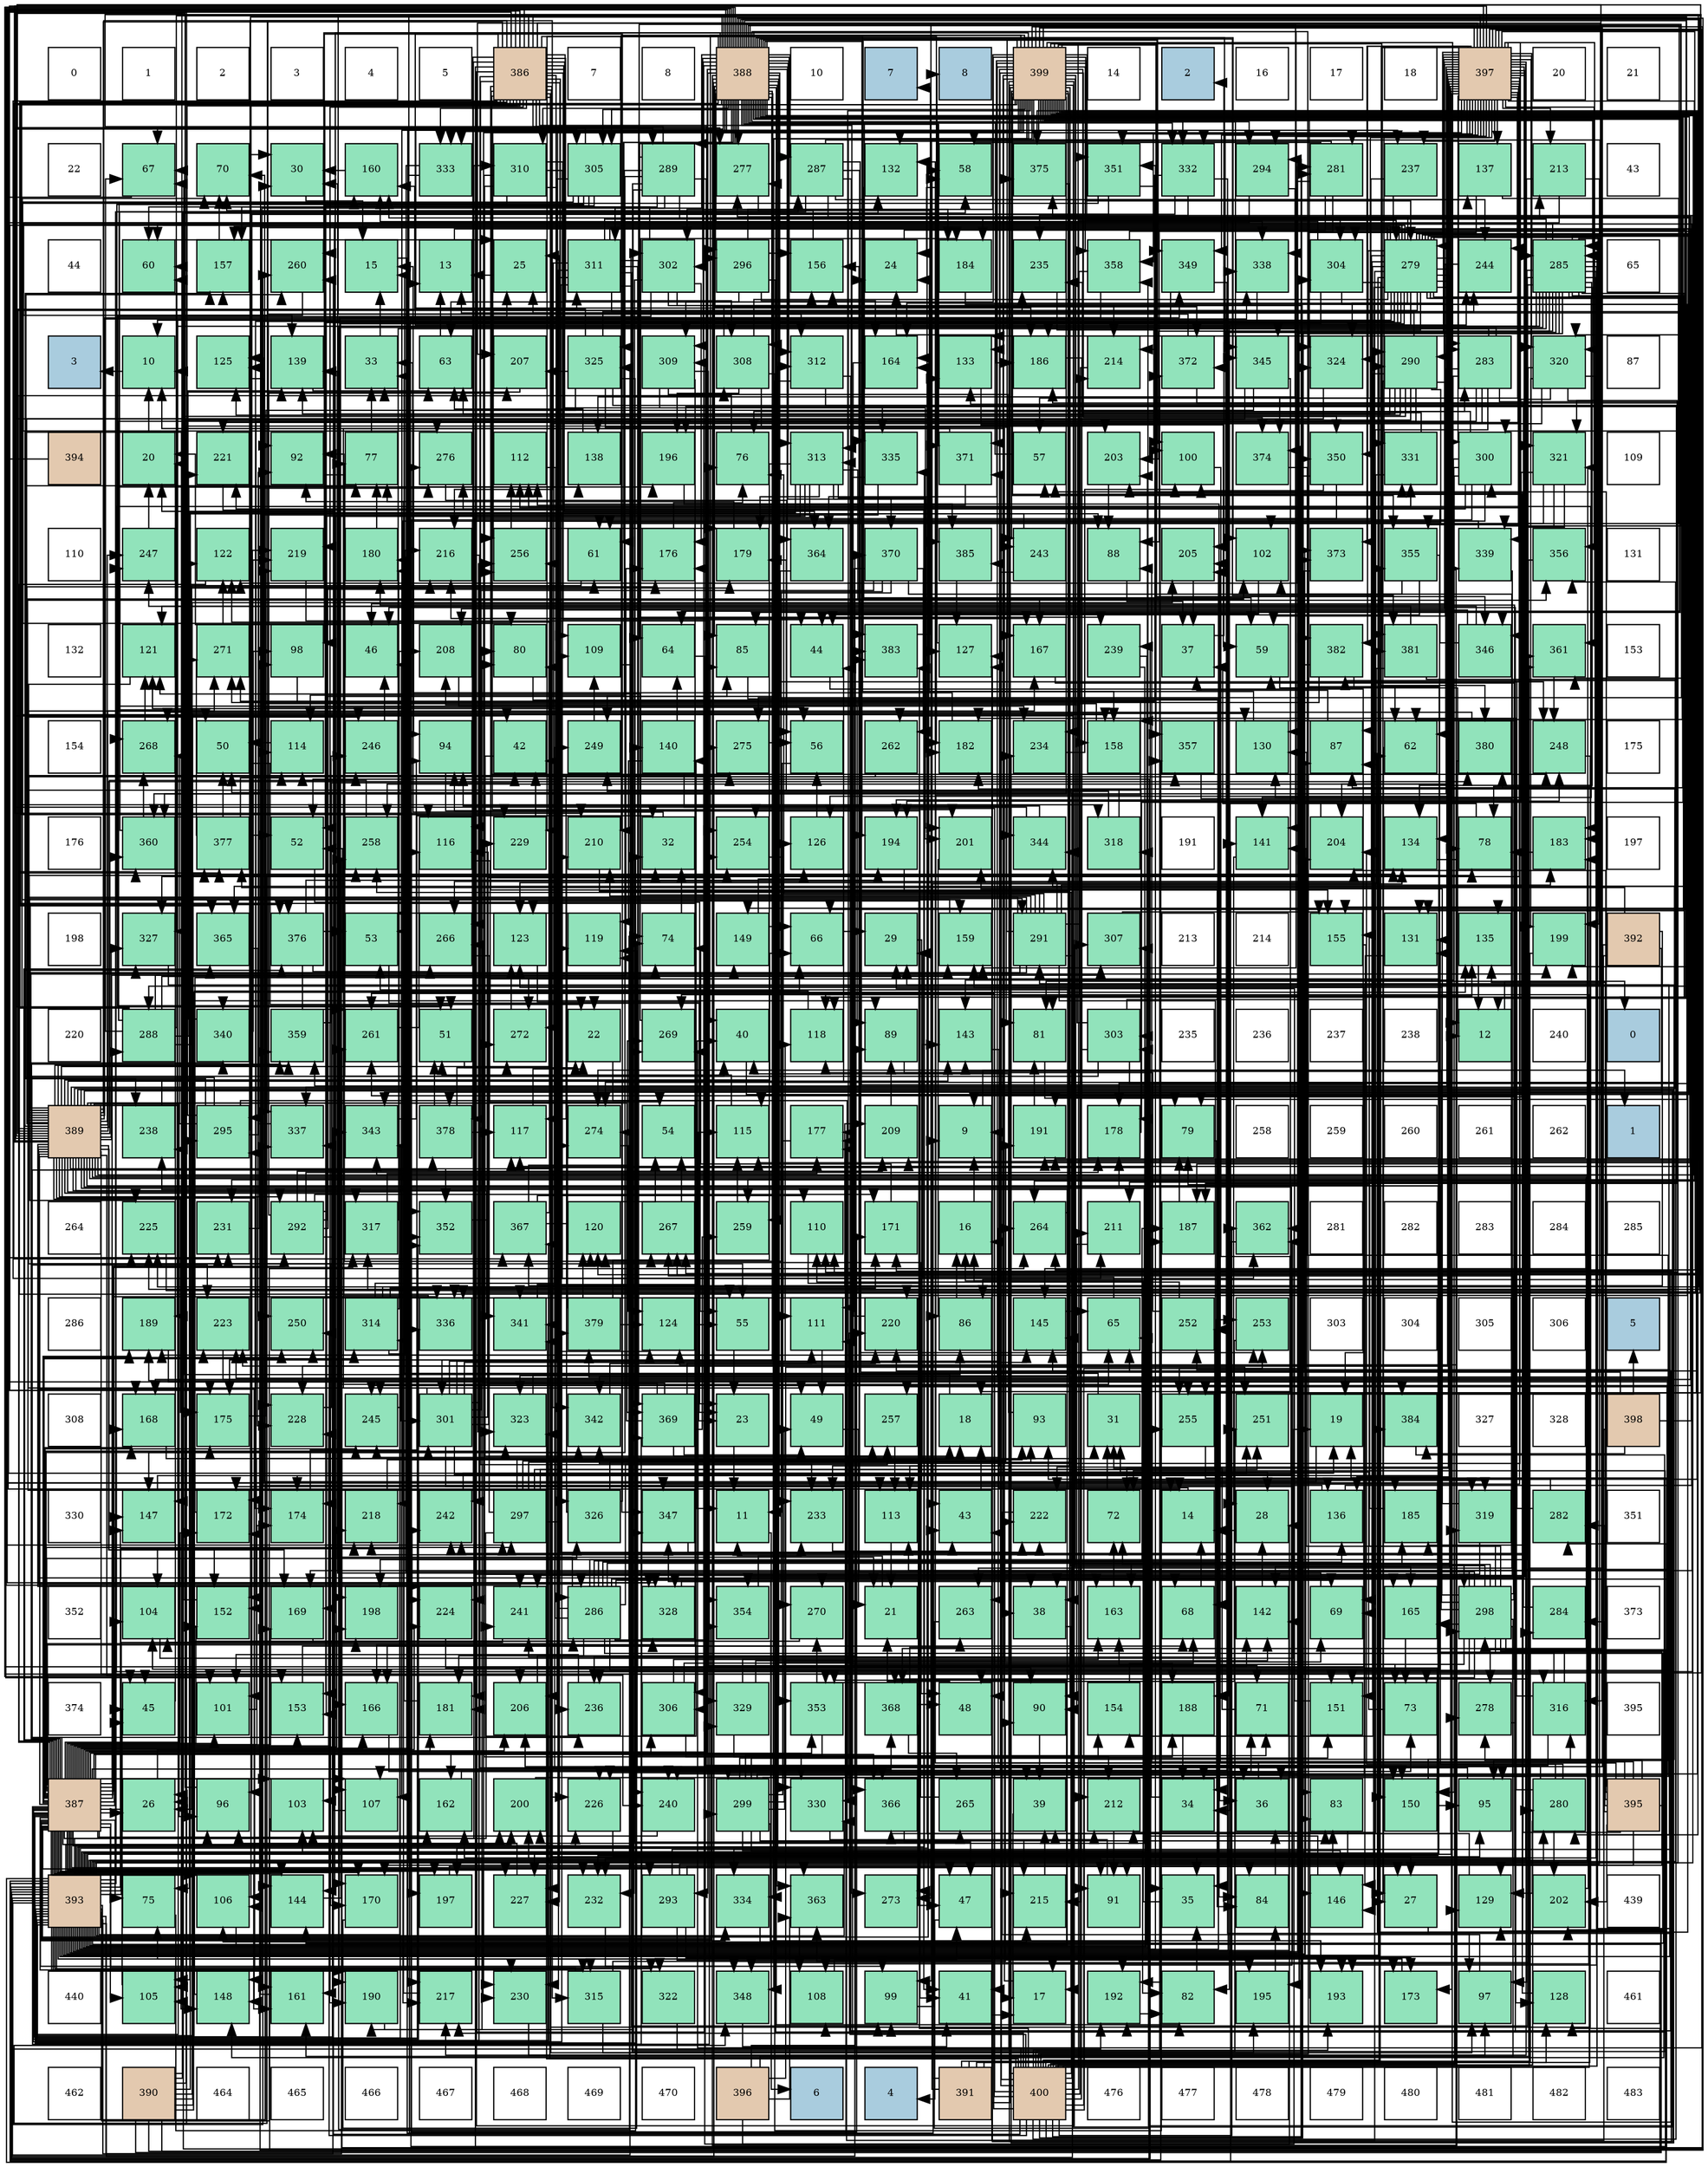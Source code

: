 digraph layout{
 rankdir=TB;
 splines=ortho;
 node [style=filled shape=square fixedsize=true width=0.6];
0[label="0", fontsize=8, fillcolor="#ffffff"];
1[label="1", fontsize=8, fillcolor="#ffffff"];
2[label="2", fontsize=8, fillcolor="#ffffff"];
3[label="3", fontsize=8, fillcolor="#ffffff"];
4[label="4", fontsize=8, fillcolor="#ffffff"];
5[label="5", fontsize=8, fillcolor="#ffffff"];
6[label="386", fontsize=8, fillcolor="#e3c9af"];
7[label="7", fontsize=8, fillcolor="#ffffff"];
8[label="8", fontsize=8, fillcolor="#ffffff"];
9[label="388", fontsize=8, fillcolor="#e3c9af"];
10[label="10", fontsize=8, fillcolor="#ffffff"];
11[label="7", fontsize=8, fillcolor="#a9ccde"];
12[label="8", fontsize=8, fillcolor="#a9ccde"];
13[label="399", fontsize=8, fillcolor="#e3c9af"];
14[label="14", fontsize=8, fillcolor="#ffffff"];
15[label="2", fontsize=8, fillcolor="#a9ccde"];
16[label="16", fontsize=8, fillcolor="#ffffff"];
17[label="17", fontsize=8, fillcolor="#ffffff"];
18[label="18", fontsize=8, fillcolor="#ffffff"];
19[label="397", fontsize=8, fillcolor="#e3c9af"];
20[label="20", fontsize=8, fillcolor="#ffffff"];
21[label="21", fontsize=8, fillcolor="#ffffff"];
22[label="22", fontsize=8, fillcolor="#ffffff"];
23[label="67", fontsize=8, fillcolor="#91e3bb"];
24[label="70", fontsize=8, fillcolor="#91e3bb"];
25[label="30", fontsize=8, fillcolor="#91e3bb"];
26[label="160", fontsize=8, fillcolor="#91e3bb"];
27[label="333", fontsize=8, fillcolor="#91e3bb"];
28[label="310", fontsize=8, fillcolor="#91e3bb"];
29[label="305", fontsize=8, fillcolor="#91e3bb"];
30[label="289", fontsize=8, fillcolor="#91e3bb"];
31[label="277", fontsize=8, fillcolor="#91e3bb"];
32[label="287", fontsize=8, fillcolor="#91e3bb"];
33[label="132", fontsize=8, fillcolor="#91e3bb"];
34[label="58", fontsize=8, fillcolor="#91e3bb"];
35[label="375", fontsize=8, fillcolor="#91e3bb"];
36[label="351", fontsize=8, fillcolor="#91e3bb"];
37[label="332", fontsize=8, fillcolor="#91e3bb"];
38[label="294", fontsize=8, fillcolor="#91e3bb"];
39[label="281", fontsize=8, fillcolor="#91e3bb"];
40[label="237", fontsize=8, fillcolor="#91e3bb"];
41[label="137", fontsize=8, fillcolor="#91e3bb"];
42[label="213", fontsize=8, fillcolor="#91e3bb"];
43[label="43", fontsize=8, fillcolor="#ffffff"];
44[label="44", fontsize=8, fillcolor="#ffffff"];
45[label="60", fontsize=8, fillcolor="#91e3bb"];
46[label="157", fontsize=8, fillcolor="#91e3bb"];
47[label="260", fontsize=8, fillcolor="#91e3bb"];
48[label="15", fontsize=8, fillcolor="#91e3bb"];
49[label="13", fontsize=8, fillcolor="#91e3bb"];
50[label="25", fontsize=8, fillcolor="#91e3bb"];
51[label="311", fontsize=8, fillcolor="#91e3bb"];
52[label="302", fontsize=8, fillcolor="#91e3bb"];
53[label="296", fontsize=8, fillcolor="#91e3bb"];
54[label="156", fontsize=8, fillcolor="#91e3bb"];
55[label="24", fontsize=8, fillcolor="#91e3bb"];
56[label="184", fontsize=8, fillcolor="#91e3bb"];
57[label="235", fontsize=8, fillcolor="#91e3bb"];
58[label="358", fontsize=8, fillcolor="#91e3bb"];
59[label="349", fontsize=8, fillcolor="#91e3bb"];
60[label="338", fontsize=8, fillcolor="#91e3bb"];
61[label="304", fontsize=8, fillcolor="#91e3bb"];
62[label="279", fontsize=8, fillcolor="#91e3bb"];
63[label="244", fontsize=8, fillcolor="#91e3bb"];
64[label="285", fontsize=8, fillcolor="#91e3bb"];
65[label="65", fontsize=8, fillcolor="#ffffff"];
66[label="3", fontsize=8, fillcolor="#a9ccde"];
67[label="10", fontsize=8, fillcolor="#91e3bb"];
68[label="125", fontsize=8, fillcolor="#91e3bb"];
69[label="139", fontsize=8, fillcolor="#91e3bb"];
70[label="33", fontsize=8, fillcolor="#91e3bb"];
71[label="63", fontsize=8, fillcolor="#91e3bb"];
72[label="207", fontsize=8, fillcolor="#91e3bb"];
73[label="325", fontsize=8, fillcolor="#91e3bb"];
74[label="309", fontsize=8, fillcolor="#91e3bb"];
75[label="308", fontsize=8, fillcolor="#91e3bb"];
76[label="312", fontsize=8, fillcolor="#91e3bb"];
77[label="164", fontsize=8, fillcolor="#91e3bb"];
78[label="133", fontsize=8, fillcolor="#91e3bb"];
79[label="186", fontsize=8, fillcolor="#91e3bb"];
80[label="214", fontsize=8, fillcolor="#91e3bb"];
81[label="372", fontsize=8, fillcolor="#91e3bb"];
82[label="345", fontsize=8, fillcolor="#91e3bb"];
83[label="324", fontsize=8, fillcolor="#91e3bb"];
84[label="290", fontsize=8, fillcolor="#91e3bb"];
85[label="283", fontsize=8, fillcolor="#91e3bb"];
86[label="320", fontsize=8, fillcolor="#91e3bb"];
87[label="87", fontsize=8, fillcolor="#ffffff"];
88[label="394", fontsize=8, fillcolor="#e3c9af"];
89[label="20", fontsize=8, fillcolor="#91e3bb"];
90[label="221", fontsize=8, fillcolor="#91e3bb"];
91[label="92", fontsize=8, fillcolor="#91e3bb"];
92[label="77", fontsize=8, fillcolor="#91e3bb"];
93[label="276", fontsize=8, fillcolor="#91e3bb"];
94[label="112", fontsize=8, fillcolor="#91e3bb"];
95[label="138", fontsize=8, fillcolor="#91e3bb"];
96[label="196", fontsize=8, fillcolor="#91e3bb"];
97[label="76", fontsize=8, fillcolor="#91e3bb"];
98[label="313", fontsize=8, fillcolor="#91e3bb"];
99[label="335", fontsize=8, fillcolor="#91e3bb"];
100[label="371", fontsize=8, fillcolor="#91e3bb"];
101[label="57", fontsize=8, fillcolor="#91e3bb"];
102[label="203", fontsize=8, fillcolor="#91e3bb"];
103[label="100", fontsize=8, fillcolor="#91e3bb"];
104[label="374", fontsize=8, fillcolor="#91e3bb"];
105[label="350", fontsize=8, fillcolor="#91e3bb"];
106[label="331", fontsize=8, fillcolor="#91e3bb"];
107[label="300", fontsize=8, fillcolor="#91e3bb"];
108[label="321", fontsize=8, fillcolor="#91e3bb"];
109[label="109", fontsize=8, fillcolor="#ffffff"];
110[label="110", fontsize=8, fillcolor="#ffffff"];
111[label="247", fontsize=8, fillcolor="#91e3bb"];
112[label="122", fontsize=8, fillcolor="#91e3bb"];
113[label="219", fontsize=8, fillcolor="#91e3bb"];
114[label="180", fontsize=8, fillcolor="#91e3bb"];
115[label="216", fontsize=8, fillcolor="#91e3bb"];
116[label="256", fontsize=8, fillcolor="#91e3bb"];
117[label="61", fontsize=8, fillcolor="#91e3bb"];
118[label="176", fontsize=8, fillcolor="#91e3bb"];
119[label="179", fontsize=8, fillcolor="#91e3bb"];
120[label="364", fontsize=8, fillcolor="#91e3bb"];
121[label="370", fontsize=8, fillcolor="#91e3bb"];
122[label="385", fontsize=8, fillcolor="#91e3bb"];
123[label="243", fontsize=8, fillcolor="#91e3bb"];
124[label="88", fontsize=8, fillcolor="#91e3bb"];
125[label="205", fontsize=8, fillcolor="#91e3bb"];
126[label="102", fontsize=8, fillcolor="#91e3bb"];
127[label="373", fontsize=8, fillcolor="#91e3bb"];
128[label="355", fontsize=8, fillcolor="#91e3bb"];
129[label="339", fontsize=8, fillcolor="#91e3bb"];
130[label="356", fontsize=8, fillcolor="#91e3bb"];
131[label="131", fontsize=8, fillcolor="#ffffff"];
132[label="132", fontsize=8, fillcolor="#ffffff"];
133[label="121", fontsize=8, fillcolor="#91e3bb"];
134[label="271", fontsize=8, fillcolor="#91e3bb"];
135[label="98", fontsize=8, fillcolor="#91e3bb"];
136[label="46", fontsize=8, fillcolor="#91e3bb"];
137[label="208", fontsize=8, fillcolor="#91e3bb"];
138[label="80", fontsize=8, fillcolor="#91e3bb"];
139[label="109", fontsize=8, fillcolor="#91e3bb"];
140[label="64", fontsize=8, fillcolor="#91e3bb"];
141[label="85", fontsize=8, fillcolor="#91e3bb"];
142[label="44", fontsize=8, fillcolor="#91e3bb"];
143[label="383", fontsize=8, fillcolor="#91e3bb"];
144[label="127", fontsize=8, fillcolor="#91e3bb"];
145[label="167", fontsize=8, fillcolor="#91e3bb"];
146[label="239", fontsize=8, fillcolor="#91e3bb"];
147[label="37", fontsize=8, fillcolor="#91e3bb"];
148[label="59", fontsize=8, fillcolor="#91e3bb"];
149[label="382", fontsize=8, fillcolor="#91e3bb"];
150[label="381", fontsize=8, fillcolor="#91e3bb"];
151[label="346", fontsize=8, fillcolor="#91e3bb"];
152[label="361", fontsize=8, fillcolor="#91e3bb"];
153[label="153", fontsize=8, fillcolor="#ffffff"];
154[label="154", fontsize=8, fillcolor="#ffffff"];
155[label="268", fontsize=8, fillcolor="#91e3bb"];
156[label="50", fontsize=8, fillcolor="#91e3bb"];
157[label="114", fontsize=8, fillcolor="#91e3bb"];
158[label="246", fontsize=8, fillcolor="#91e3bb"];
159[label="94", fontsize=8, fillcolor="#91e3bb"];
160[label="42", fontsize=8, fillcolor="#91e3bb"];
161[label="249", fontsize=8, fillcolor="#91e3bb"];
162[label="140", fontsize=8, fillcolor="#91e3bb"];
163[label="275", fontsize=8, fillcolor="#91e3bb"];
164[label="56", fontsize=8, fillcolor="#91e3bb"];
165[label="262", fontsize=8, fillcolor="#91e3bb"];
166[label="182", fontsize=8, fillcolor="#91e3bb"];
167[label="234", fontsize=8, fillcolor="#91e3bb"];
168[label="158", fontsize=8, fillcolor="#91e3bb"];
169[label="357", fontsize=8, fillcolor="#91e3bb"];
170[label="130", fontsize=8, fillcolor="#91e3bb"];
171[label="87", fontsize=8, fillcolor="#91e3bb"];
172[label="62", fontsize=8, fillcolor="#91e3bb"];
173[label="380", fontsize=8, fillcolor="#91e3bb"];
174[label="248", fontsize=8, fillcolor="#91e3bb"];
175[label="175", fontsize=8, fillcolor="#ffffff"];
176[label="176", fontsize=8, fillcolor="#ffffff"];
177[label="360", fontsize=8, fillcolor="#91e3bb"];
178[label="377", fontsize=8, fillcolor="#91e3bb"];
179[label="52", fontsize=8, fillcolor="#91e3bb"];
180[label="258", fontsize=8, fillcolor="#91e3bb"];
181[label="116", fontsize=8, fillcolor="#91e3bb"];
182[label="229", fontsize=8, fillcolor="#91e3bb"];
183[label="210", fontsize=8, fillcolor="#91e3bb"];
184[label="32", fontsize=8, fillcolor="#91e3bb"];
185[label="254", fontsize=8, fillcolor="#91e3bb"];
186[label="126", fontsize=8, fillcolor="#91e3bb"];
187[label="194", fontsize=8, fillcolor="#91e3bb"];
188[label="201", fontsize=8, fillcolor="#91e3bb"];
189[label="344", fontsize=8, fillcolor="#91e3bb"];
190[label="318", fontsize=8, fillcolor="#91e3bb"];
191[label="191", fontsize=8, fillcolor="#ffffff"];
192[label="141", fontsize=8, fillcolor="#91e3bb"];
193[label="204", fontsize=8, fillcolor="#91e3bb"];
194[label="134", fontsize=8, fillcolor="#91e3bb"];
195[label="78", fontsize=8, fillcolor="#91e3bb"];
196[label="183", fontsize=8, fillcolor="#91e3bb"];
197[label="197", fontsize=8, fillcolor="#ffffff"];
198[label="198", fontsize=8, fillcolor="#ffffff"];
199[label="327", fontsize=8, fillcolor="#91e3bb"];
200[label="365", fontsize=8, fillcolor="#91e3bb"];
201[label="376", fontsize=8, fillcolor="#91e3bb"];
202[label="53", fontsize=8, fillcolor="#91e3bb"];
203[label="266", fontsize=8, fillcolor="#91e3bb"];
204[label="123", fontsize=8, fillcolor="#91e3bb"];
205[label="119", fontsize=8, fillcolor="#91e3bb"];
206[label="74", fontsize=8, fillcolor="#91e3bb"];
207[label="149", fontsize=8, fillcolor="#91e3bb"];
208[label="66", fontsize=8, fillcolor="#91e3bb"];
209[label="29", fontsize=8, fillcolor="#91e3bb"];
210[label="159", fontsize=8, fillcolor="#91e3bb"];
211[label="291", fontsize=8, fillcolor="#91e3bb"];
212[label="307", fontsize=8, fillcolor="#91e3bb"];
213[label="213", fontsize=8, fillcolor="#ffffff"];
214[label="214", fontsize=8, fillcolor="#ffffff"];
215[label="155", fontsize=8, fillcolor="#91e3bb"];
216[label="131", fontsize=8, fillcolor="#91e3bb"];
217[label="135", fontsize=8, fillcolor="#91e3bb"];
218[label="199", fontsize=8, fillcolor="#91e3bb"];
219[label="392", fontsize=8, fillcolor="#e3c9af"];
220[label="220", fontsize=8, fillcolor="#ffffff"];
221[label="288", fontsize=8, fillcolor="#91e3bb"];
222[label="340", fontsize=8, fillcolor="#91e3bb"];
223[label="359", fontsize=8, fillcolor="#91e3bb"];
224[label="261", fontsize=8, fillcolor="#91e3bb"];
225[label="51", fontsize=8, fillcolor="#91e3bb"];
226[label="272", fontsize=8, fillcolor="#91e3bb"];
227[label="22", fontsize=8, fillcolor="#91e3bb"];
228[label="269", fontsize=8, fillcolor="#91e3bb"];
229[label="40", fontsize=8, fillcolor="#91e3bb"];
230[label="118", fontsize=8, fillcolor="#91e3bb"];
231[label="89", fontsize=8, fillcolor="#91e3bb"];
232[label="143", fontsize=8, fillcolor="#91e3bb"];
233[label="81", fontsize=8, fillcolor="#91e3bb"];
234[label="303", fontsize=8, fillcolor="#91e3bb"];
235[label="235", fontsize=8, fillcolor="#ffffff"];
236[label="236", fontsize=8, fillcolor="#ffffff"];
237[label="237", fontsize=8, fillcolor="#ffffff"];
238[label="238", fontsize=8, fillcolor="#ffffff"];
239[label="12", fontsize=8, fillcolor="#91e3bb"];
240[label="240", fontsize=8, fillcolor="#ffffff"];
241[label="0", fontsize=8, fillcolor="#a9ccde"];
242[label="389", fontsize=8, fillcolor="#e3c9af"];
243[label="238", fontsize=8, fillcolor="#91e3bb"];
244[label="295", fontsize=8, fillcolor="#91e3bb"];
245[label="337", fontsize=8, fillcolor="#91e3bb"];
246[label="343", fontsize=8, fillcolor="#91e3bb"];
247[label="378", fontsize=8, fillcolor="#91e3bb"];
248[label="117", fontsize=8, fillcolor="#91e3bb"];
249[label="274", fontsize=8, fillcolor="#91e3bb"];
250[label="54", fontsize=8, fillcolor="#91e3bb"];
251[label="115", fontsize=8, fillcolor="#91e3bb"];
252[label="177", fontsize=8, fillcolor="#91e3bb"];
253[label="209", fontsize=8, fillcolor="#91e3bb"];
254[label="9", fontsize=8, fillcolor="#91e3bb"];
255[label="191", fontsize=8, fillcolor="#91e3bb"];
256[label="178", fontsize=8, fillcolor="#91e3bb"];
257[label="79", fontsize=8, fillcolor="#91e3bb"];
258[label="258", fontsize=8, fillcolor="#ffffff"];
259[label="259", fontsize=8, fillcolor="#ffffff"];
260[label="260", fontsize=8, fillcolor="#ffffff"];
261[label="261", fontsize=8, fillcolor="#ffffff"];
262[label="262", fontsize=8, fillcolor="#ffffff"];
263[label="1", fontsize=8, fillcolor="#a9ccde"];
264[label="264", fontsize=8, fillcolor="#ffffff"];
265[label="225", fontsize=8, fillcolor="#91e3bb"];
266[label="231", fontsize=8, fillcolor="#91e3bb"];
267[label="292", fontsize=8, fillcolor="#91e3bb"];
268[label="317", fontsize=8, fillcolor="#91e3bb"];
269[label="352", fontsize=8, fillcolor="#91e3bb"];
270[label="367", fontsize=8, fillcolor="#91e3bb"];
271[label="120", fontsize=8, fillcolor="#91e3bb"];
272[label="267", fontsize=8, fillcolor="#91e3bb"];
273[label="259", fontsize=8, fillcolor="#91e3bb"];
274[label="110", fontsize=8, fillcolor="#91e3bb"];
275[label="171", fontsize=8, fillcolor="#91e3bb"];
276[label="16", fontsize=8, fillcolor="#91e3bb"];
277[label="264", fontsize=8, fillcolor="#91e3bb"];
278[label="211", fontsize=8, fillcolor="#91e3bb"];
279[label="187", fontsize=8, fillcolor="#91e3bb"];
280[label="362", fontsize=8, fillcolor="#91e3bb"];
281[label="281", fontsize=8, fillcolor="#ffffff"];
282[label="282", fontsize=8, fillcolor="#ffffff"];
283[label="283", fontsize=8, fillcolor="#ffffff"];
284[label="284", fontsize=8, fillcolor="#ffffff"];
285[label="285", fontsize=8, fillcolor="#ffffff"];
286[label="286", fontsize=8, fillcolor="#ffffff"];
287[label="189", fontsize=8, fillcolor="#91e3bb"];
288[label="223", fontsize=8, fillcolor="#91e3bb"];
289[label="250", fontsize=8, fillcolor="#91e3bb"];
290[label="314", fontsize=8, fillcolor="#91e3bb"];
291[label="336", fontsize=8, fillcolor="#91e3bb"];
292[label="341", fontsize=8, fillcolor="#91e3bb"];
293[label="379", fontsize=8, fillcolor="#91e3bb"];
294[label="124", fontsize=8, fillcolor="#91e3bb"];
295[label="55", fontsize=8, fillcolor="#91e3bb"];
296[label="111", fontsize=8, fillcolor="#91e3bb"];
297[label="220", fontsize=8, fillcolor="#91e3bb"];
298[label="86", fontsize=8, fillcolor="#91e3bb"];
299[label="145", fontsize=8, fillcolor="#91e3bb"];
300[label="65", fontsize=8, fillcolor="#91e3bb"];
301[label="252", fontsize=8, fillcolor="#91e3bb"];
302[label="253", fontsize=8, fillcolor="#91e3bb"];
303[label="303", fontsize=8, fillcolor="#ffffff"];
304[label="304", fontsize=8, fillcolor="#ffffff"];
305[label="305", fontsize=8, fillcolor="#ffffff"];
306[label="306", fontsize=8, fillcolor="#ffffff"];
307[label="5", fontsize=8, fillcolor="#a9ccde"];
308[label="308", fontsize=8, fillcolor="#ffffff"];
309[label="168", fontsize=8, fillcolor="#91e3bb"];
310[label="175", fontsize=8, fillcolor="#91e3bb"];
311[label="228", fontsize=8, fillcolor="#91e3bb"];
312[label="245", fontsize=8, fillcolor="#91e3bb"];
313[label="301", fontsize=8, fillcolor="#91e3bb"];
314[label="323", fontsize=8, fillcolor="#91e3bb"];
315[label="342", fontsize=8, fillcolor="#91e3bb"];
316[label="369", fontsize=8, fillcolor="#91e3bb"];
317[label="23", fontsize=8, fillcolor="#91e3bb"];
318[label="49", fontsize=8, fillcolor="#91e3bb"];
319[label="257", fontsize=8, fillcolor="#91e3bb"];
320[label="18", fontsize=8, fillcolor="#91e3bb"];
321[label="93", fontsize=8, fillcolor="#91e3bb"];
322[label="31", fontsize=8, fillcolor="#91e3bb"];
323[label="255", fontsize=8, fillcolor="#91e3bb"];
324[label="251", fontsize=8, fillcolor="#91e3bb"];
325[label="19", fontsize=8, fillcolor="#91e3bb"];
326[label="384", fontsize=8, fillcolor="#91e3bb"];
327[label="327", fontsize=8, fillcolor="#ffffff"];
328[label="328", fontsize=8, fillcolor="#ffffff"];
329[label="398", fontsize=8, fillcolor="#e3c9af"];
330[label="330", fontsize=8, fillcolor="#ffffff"];
331[label="147", fontsize=8, fillcolor="#91e3bb"];
332[label="172", fontsize=8, fillcolor="#91e3bb"];
333[label="174", fontsize=8, fillcolor="#91e3bb"];
334[label="218", fontsize=8, fillcolor="#91e3bb"];
335[label="242", fontsize=8, fillcolor="#91e3bb"];
336[label="297", fontsize=8, fillcolor="#91e3bb"];
337[label="326", fontsize=8, fillcolor="#91e3bb"];
338[label="347", fontsize=8, fillcolor="#91e3bb"];
339[label="11", fontsize=8, fillcolor="#91e3bb"];
340[label="233", fontsize=8, fillcolor="#91e3bb"];
341[label="113", fontsize=8, fillcolor="#91e3bb"];
342[label="43", fontsize=8, fillcolor="#91e3bb"];
343[label="222", fontsize=8, fillcolor="#91e3bb"];
344[label="72", fontsize=8, fillcolor="#91e3bb"];
345[label="14", fontsize=8, fillcolor="#91e3bb"];
346[label="28", fontsize=8, fillcolor="#91e3bb"];
347[label="136", fontsize=8, fillcolor="#91e3bb"];
348[label="185", fontsize=8, fillcolor="#91e3bb"];
349[label="319", fontsize=8, fillcolor="#91e3bb"];
350[label="282", fontsize=8, fillcolor="#91e3bb"];
351[label="351", fontsize=8, fillcolor="#ffffff"];
352[label="352", fontsize=8, fillcolor="#ffffff"];
353[label="104", fontsize=8, fillcolor="#91e3bb"];
354[label="152", fontsize=8, fillcolor="#91e3bb"];
355[label="169", fontsize=8, fillcolor="#91e3bb"];
356[label="198", fontsize=8, fillcolor="#91e3bb"];
357[label="224", fontsize=8, fillcolor="#91e3bb"];
358[label="241", fontsize=8, fillcolor="#91e3bb"];
359[label="286", fontsize=8, fillcolor="#91e3bb"];
360[label="328", fontsize=8, fillcolor="#91e3bb"];
361[label="354", fontsize=8, fillcolor="#91e3bb"];
362[label="270", fontsize=8, fillcolor="#91e3bb"];
363[label="21", fontsize=8, fillcolor="#91e3bb"];
364[label="263", fontsize=8, fillcolor="#91e3bb"];
365[label="38", fontsize=8, fillcolor="#91e3bb"];
366[label="163", fontsize=8, fillcolor="#91e3bb"];
367[label="68", fontsize=8, fillcolor="#91e3bb"];
368[label="142", fontsize=8, fillcolor="#91e3bb"];
369[label="69", fontsize=8, fillcolor="#91e3bb"];
370[label="165", fontsize=8, fillcolor="#91e3bb"];
371[label="298", fontsize=8, fillcolor="#91e3bb"];
372[label="284", fontsize=8, fillcolor="#91e3bb"];
373[label="373", fontsize=8, fillcolor="#ffffff"];
374[label="374", fontsize=8, fillcolor="#ffffff"];
375[label="45", fontsize=8, fillcolor="#91e3bb"];
376[label="101", fontsize=8, fillcolor="#91e3bb"];
377[label="153", fontsize=8, fillcolor="#91e3bb"];
378[label="166", fontsize=8, fillcolor="#91e3bb"];
379[label="181", fontsize=8, fillcolor="#91e3bb"];
380[label="206", fontsize=8, fillcolor="#91e3bb"];
381[label="236", fontsize=8, fillcolor="#91e3bb"];
382[label="306", fontsize=8, fillcolor="#91e3bb"];
383[label="329", fontsize=8, fillcolor="#91e3bb"];
384[label="353", fontsize=8, fillcolor="#91e3bb"];
385[label="368", fontsize=8, fillcolor="#91e3bb"];
386[label="48", fontsize=8, fillcolor="#91e3bb"];
387[label="90", fontsize=8, fillcolor="#91e3bb"];
388[label="154", fontsize=8, fillcolor="#91e3bb"];
389[label="188", fontsize=8, fillcolor="#91e3bb"];
390[label="71", fontsize=8, fillcolor="#91e3bb"];
391[label="151", fontsize=8, fillcolor="#91e3bb"];
392[label="73", fontsize=8, fillcolor="#91e3bb"];
393[label="278", fontsize=8, fillcolor="#91e3bb"];
394[label="316", fontsize=8, fillcolor="#91e3bb"];
395[label="395", fontsize=8, fillcolor="#ffffff"];
396[label="387", fontsize=8, fillcolor="#e3c9af"];
397[label="26", fontsize=8, fillcolor="#91e3bb"];
398[label="96", fontsize=8, fillcolor="#91e3bb"];
399[label="103", fontsize=8, fillcolor="#91e3bb"];
400[label="107", fontsize=8, fillcolor="#91e3bb"];
401[label="162", fontsize=8, fillcolor="#91e3bb"];
402[label="200", fontsize=8, fillcolor="#91e3bb"];
403[label="226", fontsize=8, fillcolor="#91e3bb"];
404[label="240", fontsize=8, fillcolor="#91e3bb"];
405[label="299", fontsize=8, fillcolor="#91e3bb"];
406[label="330", fontsize=8, fillcolor="#91e3bb"];
407[label="366", fontsize=8, fillcolor="#91e3bb"];
408[label="265", fontsize=8, fillcolor="#91e3bb"];
409[label="39", fontsize=8, fillcolor="#91e3bb"];
410[label="212", fontsize=8, fillcolor="#91e3bb"];
411[label="34", fontsize=8, fillcolor="#91e3bb"];
412[label="36", fontsize=8, fillcolor="#91e3bb"];
413[label="83", fontsize=8, fillcolor="#91e3bb"];
414[label="150", fontsize=8, fillcolor="#91e3bb"];
415[label="95", fontsize=8, fillcolor="#91e3bb"];
416[label="280", fontsize=8, fillcolor="#91e3bb"];
417[label="395", fontsize=8, fillcolor="#e3c9af"];
418[label="393", fontsize=8, fillcolor="#e3c9af"];
419[label="75", fontsize=8, fillcolor="#91e3bb"];
420[label="106", fontsize=8, fillcolor="#91e3bb"];
421[label="144", fontsize=8, fillcolor="#91e3bb"];
422[label="170", fontsize=8, fillcolor="#91e3bb"];
423[label="197", fontsize=8, fillcolor="#91e3bb"];
424[label="227", fontsize=8, fillcolor="#91e3bb"];
425[label="232", fontsize=8, fillcolor="#91e3bb"];
426[label="293", fontsize=8, fillcolor="#91e3bb"];
427[label="334", fontsize=8, fillcolor="#91e3bb"];
428[label="363", fontsize=8, fillcolor="#91e3bb"];
429[label="273", fontsize=8, fillcolor="#91e3bb"];
430[label="47", fontsize=8, fillcolor="#91e3bb"];
431[label="215", fontsize=8, fillcolor="#91e3bb"];
432[label="91", fontsize=8, fillcolor="#91e3bb"];
433[label="35", fontsize=8, fillcolor="#91e3bb"];
434[label="84", fontsize=8, fillcolor="#91e3bb"];
435[label="146", fontsize=8, fillcolor="#91e3bb"];
436[label="27", fontsize=8, fillcolor="#91e3bb"];
437[label="129", fontsize=8, fillcolor="#91e3bb"];
438[label="202", fontsize=8, fillcolor="#91e3bb"];
439[label="439", fontsize=8, fillcolor="#ffffff"];
440[label="440", fontsize=8, fillcolor="#ffffff"];
441[label="105", fontsize=8, fillcolor="#91e3bb"];
442[label="148", fontsize=8, fillcolor="#91e3bb"];
443[label="161", fontsize=8, fillcolor="#91e3bb"];
444[label="190", fontsize=8, fillcolor="#91e3bb"];
445[label="217", fontsize=8, fillcolor="#91e3bb"];
446[label="230", fontsize=8, fillcolor="#91e3bb"];
447[label="315", fontsize=8, fillcolor="#91e3bb"];
448[label="322", fontsize=8, fillcolor="#91e3bb"];
449[label="348", fontsize=8, fillcolor="#91e3bb"];
450[label="108", fontsize=8, fillcolor="#91e3bb"];
451[label="99", fontsize=8, fillcolor="#91e3bb"];
452[label="41", fontsize=8, fillcolor="#91e3bb"];
453[label="17", fontsize=8, fillcolor="#91e3bb"];
454[label="192", fontsize=8, fillcolor="#91e3bb"];
455[label="82", fontsize=8, fillcolor="#91e3bb"];
456[label="195", fontsize=8, fillcolor="#91e3bb"];
457[label="193", fontsize=8, fillcolor="#91e3bb"];
458[label="173", fontsize=8, fillcolor="#91e3bb"];
459[label="97", fontsize=8, fillcolor="#91e3bb"];
460[label="128", fontsize=8, fillcolor="#91e3bb"];
461[label="461", fontsize=8, fillcolor="#ffffff"];
462[label="462", fontsize=8, fillcolor="#ffffff"];
463[label="390", fontsize=8, fillcolor="#e3c9af"];
464[label="464", fontsize=8, fillcolor="#ffffff"];
465[label="465", fontsize=8, fillcolor="#ffffff"];
466[label="466", fontsize=8, fillcolor="#ffffff"];
467[label="467", fontsize=8, fillcolor="#ffffff"];
468[label="468", fontsize=8, fillcolor="#ffffff"];
469[label="469", fontsize=8, fillcolor="#ffffff"];
470[label="470", fontsize=8, fillcolor="#ffffff"];
471[label="396", fontsize=8, fillcolor="#e3c9af"];
472[label="6", fontsize=8, fillcolor="#a9ccde"];
473[label="4", fontsize=8, fillcolor="#a9ccde"];
474[label="391", fontsize=8, fillcolor="#e3c9af"];
475[label="400", fontsize=8, fillcolor="#e3c9af"];
476[label="476", fontsize=8, fillcolor="#ffffff"];
477[label="477", fontsize=8, fillcolor="#ffffff"];
478[label="478", fontsize=8, fillcolor="#ffffff"];
479[label="479", fontsize=8, fillcolor="#ffffff"];
480[label="480", fontsize=8, fillcolor="#ffffff"];
481[label="481", fontsize=8, fillcolor="#ffffff"];
482[label="482", fontsize=8, fillcolor="#ffffff"];
483[label="483", fontsize=8, fillcolor="#ffffff"];
edge [constraint=false, style=vis];254 -> 263;
67 -> 66;
339 -> 472;
239 -> 241;
49 -> 254;
345 -> 254;
48 -> 254;
276 -> 254;
453 -> 67;
320 -> 67;
325 -> 67;
89 -> 67;
363 -> 339;
227 -> 339;
317 -> 339;
55 -> 239;
50 -> 49;
397 -> 49;
436 -> 49;
346 -> 345;
209 -> 345;
25 -> 48;
322 -> 48;
184 -> 48;
70 -> 48;
411 -> 276;
433 -> 276;
412 -> 276;
147 -> 15;
365 -> 453;
409 -> 453;
229 -> 453;
452 -> 453;
160 -> 320;
342 -> 320;
142 -> 325;
375 -> 89;
136 -> 89;
430 -> 473;
386 -> 363;
318 -> 363;
156 -> 227;
225 -> 227;
179 -> 317;
202 -> 317;
250 -> 317;
295 -> 317;
164 -> 339;
101 -> 55;
34 -> 55;
148 -> 239;
45 -> 50;
117 -> 397;
172 -> 436;
71 -> 49;
140 -> 346;
300 -> 209;
208 -> 209;
23 -> 345;
367 -> 345;
369 -> 25;
24 -> 25;
390 -> 322;
344 -> 322;
392 -> 322;
206 -> 184;
419 -> 184;
97 -> 70;
92 -> 70;
195 -> 411;
257 -> 411;
138 -> 433;
233 -> 433;
455 -> 433;
413 -> 433;
434 -> 412;
141 -> 412;
298 -> 276;
171 -> 147;
124 -> 147;
231 -> 365;
387 -> 409;
432 -> 409;
91 -> 229;
321 -> 229;
159 -> 452;
415 -> 160;
398 -> 160;
459 -> 342;
135 -> 342;
451 -> 342;
103 -> 320;
376 -> 320;
126 -> 142;
399 -> 325;
353 -> 325;
441 -> 375;
420 -> 136;
400 -> 89;
450 -> 430;
139 -> 430;
274 -> 386;
296 -> 318;
94 -> 363;
341 -> 363;
157 -> 156;
251 -> 225;
181 -> 227;
248 -> 227;
230 -> 179;
205 -> 202;
271 -> 250;
133 -> 295;
112 -> 295;
204 -> 295;
294 -> 295;
68 -> 164;
186 -> 164;
144 -> 12;
460 -> 101;
437 -> 34;
170 -> 55;
216 -> 55;
33 -> 148;
78 -> 148;
194 -> 239;
217 -> 239;
347 -> 45;
347 -> 68;
41 -> 117;
41 -> 172;
95 -> 71;
69 -> 71;
162 -> 140;
162 -> 233;
162 -> 205;
192 -> 346;
368 -> 346;
232 -> 346;
421 -> 300;
299 -> 300;
435 -> 300;
331 -> 300;
442 -> 208;
207 -> 208;
207 -> 186;
414 -> 209;
391 -> 209;
354 -> 23;
377 -> 367;
388 -> 367;
215 -> 369;
54 -> 24;
46 -> 24;
168 -> 24;
210 -> 24;
26 -> 25;
443 -> 25;
401 -> 390;
366 -> 344;
77 -> 392;
370 -> 392;
378 -> 392;
145 -> 392;
309 -> 322;
355 -> 206;
422 -> 206;
275 -> 206;
332 -> 206;
458 -> 419;
333 -> 184;
310 -> 184;
118 -> 97;
252 -> 92;
256 -> 92;
119 -> 92;
114 -> 92;
379 -> 70;
166 -> 70;
196 -> 195;
56 -> 257;
348 -> 257;
79 -> 257;
279 -> 257;
389 -> 411;
287 -> 411;
444 -> 138;
255 -> 233;
454 -> 455;
457 -> 413;
187 -> 434;
456 -> 434;
96 -> 434;
423 -> 434;
356 -> 141;
218 -> 412;
402 -> 412;
188 -> 298;
438 -> 171;
102 -> 124;
193 -> 147;
125 -> 147;
380 -> 231;
72 -> 231;
137 -> 231;
253 -> 231;
183 -> 365;
278 -> 387;
410 -> 432;
42 -> 432;
42 -> 459;
42 -> 376;
80 -> 432;
431 -> 409;
115 -> 409;
445 -> 91;
334 -> 321;
113 -> 229;
297 -> 159;
90 -> 452;
343 -> 452;
288 -> 415;
357 -> 415;
265 -> 415;
403 -> 415;
424 -> 398;
311 -> 160;
182 -> 160;
446 -> 459;
266 -> 135;
425 -> 451;
340 -> 342;
167 -> 103;
57 -> 103;
381 -> 376;
40 -> 126;
40 -> 399;
243 -> 142;
146 -> 399;
146 -> 420;
404 -> 399;
358 -> 353;
335 -> 325;
123 -> 441;
123 -> 400;
63 -> 136;
312 -> 136;
158 -> 136;
111 -> 89;
174 -> 450;
161 -> 139;
289 -> 430;
324 -> 307;
301 -> 274;
301 -> 230;
302 -> 386;
185 -> 296;
323 -> 94;
116 -> 94;
319 -> 341;
180 -> 157;
273 -> 251;
47 -> 225;
224 -> 181;
165 -> 248;
364 -> 179;
277 -> 202;
408 -> 271;
203 -> 250;
272 -> 250;
155 -> 133;
228 -> 133;
362 -> 112;
134 -> 112;
226 -> 204;
429 -> 204;
249 -> 294;
163 -> 164;
93 -> 164;
31 -> 144;
393 -> 460;
62 -> 101;
62 -> 140;
62 -> 208;
62 -> 369;
62 -> 344;
62 -> 455;
62 -> 230;
62 -> 170;
62 -> 216;
62 -> 192;
62 -> 368;
62 -> 421;
62 -> 299;
62 -> 435;
62 -> 331;
62 -> 442;
62 -> 391;
62 -> 377;
62 -> 215;
62 -> 54;
62 -> 46;
62 -> 26;
62 -> 443;
62 -> 366;
62 -> 77;
62 -> 378;
62 -> 309;
62 -> 355;
62 -> 275;
62 -> 332;
62 -> 458;
62 -> 310;
62 -> 252;
62 -> 256;
62 -> 119;
62 -> 203;
62 -> 163;
62 -> 93;
416 -> 205;
416 -> 437;
416 -> 170;
416 -> 216;
416 -> 438;
416 -> 193;
39 -> 34;
39 -> 124;
39 -> 112;
39 -> 33;
39 -> 78;
350 -> 148;
350 -> 170;
85 -> 202;
85 -> 148;
85 -> 171;
85 -> 274;
85 -> 205;
85 -> 78;
85 -> 193;
85 -> 155;
85 -> 226;
372 -> 78;
64 -> 195;
64 -> 138;
64 -> 233;
64 -> 413;
64 -> 141;
64 -> 274;
64 -> 194;
64 -> 217;
64 -> 196;
64 -> 56;
64 -> 348;
64 -> 79;
64 -> 389;
64 -> 287;
64 -> 444;
64 -> 255;
64 -> 454;
64 -> 457;
64 -> 456;
64 -> 96;
64 -> 423;
64 -> 356;
64 -> 218;
64 -> 402;
64 -> 102;
64 -> 125;
359 -> 50;
359 -> 369;
359 -> 97;
359 -> 94;
359 -> 251;
359 -> 133;
359 -> 347;
359 -> 69;
359 -> 370;
359 -> 379;
359 -> 348;
359 -> 279;
359 -> 302;
359 -> 319;
359 -> 93;
32 -> 156;
32 -> 233;
32 -> 251;
32 -> 347;
32 -> 41;
32 -> 302;
32 -> 429;
221 -> 45;
221 -> 23;
221 -> 95;
221 -> 210;
221 -> 26;
221 -> 118;
221 -> 119;
221 -> 96;
30 -> 45;
30 -> 157;
30 -> 248;
30 -> 192;
30 -> 421;
30 -> 331;
30 -> 414;
30 -> 444;
30 -> 255;
30 -> 457;
84 -> 50;
84 -> 397;
84 -> 436;
84 -> 117;
84 -> 172;
84 -> 71;
84 -> 23;
84 -> 68;
84 -> 69;
84 -> 354;
84 -> 388;
211 -> 50;
211 -> 172;
211 -> 97;
211 -> 46;
211 -> 77;
211 -> 370;
211 -> 196;
211 -> 56;
211 -> 183;
211 -> 80;
211 -> 115;
211 -> 265;
211 -> 243;
211 -> 358;
267 -> 117;
267 -> 141;
267 -> 275;
267 -> 256;
267 -> 187;
267 -> 72;
267 -> 253;
267 -> 115;
426 -> 436;
426 -> 458;
426 -> 252;
426 -> 114;
426 -> 456;
38 -> 95;
38 -> 69;
244 -> 68;
244 -> 69;
244 -> 46;
244 -> 423;
244 -> 47;
244 -> 155;
244 -> 93;
53 -> 71;
53 -> 369;
53 -> 54;
53 -> 77;
53 -> 56;
336 -> 139;
336 -> 162;
336 -> 232;
336 -> 255;
336 -> 278;
336 -> 324;
336 -> 301;
336 -> 226;
336 -> 163;
371 -> 344;
371 -> 192;
371 -> 232;
371 -> 421;
371 -> 299;
371 -> 442;
371 -> 391;
371 -> 215;
371 -> 54;
371 -> 168;
371 -> 210;
371 -> 443;
371 -> 401;
371 -> 366;
371 -> 370;
371 -> 309;
371 -> 422;
371 -> 256;
371 -> 114;
371 -> 272;
405 -> 318;
405 -> 390;
405 -> 455;
405 -> 413;
405 -> 204;
405 -> 186;
405 -> 368;
405 -> 435;
405 -> 414;
405 -> 391;
405 -> 457;
405 -> 323;
107 -> 97;
107 -> 186;
107 -> 232;
107 -> 414;
107 -> 275;
107 -> 203;
107 -> 93;
313 -> 138;
313 -> 341;
313 -> 230;
313 -> 299;
313 -> 207;
313 -> 454;
313 -> 185;
313 -> 116;
313 -> 277;
313 -> 134;
52 -> 367;
52 -> 435;
52 -> 46;
52 -> 422;
52 -> 118;
52 -> 408;
234 -> 435;
234 -> 380;
234 -> 137;
234 -> 431;
234 -> 288;
61 -> 207;
61 -> 414;
61 -> 26;
61 -> 252;
29 -> 225;
29 -> 179;
29 -> 377;
29 -> 168;
29 -> 210;
29 -> 310;
29 -> 188;
29 -> 272;
382 -> 388;
382 -> 366;
382 -> 389;
212 -> 215;
75 -> 54;
75 -> 168;
75 -> 26;
75 -> 279;
75 -> 96;
74 -> 390;
74 -> 378;
74 -> 145;
74 -> 188;
28 -> 139;
28 -> 366;
28 -> 389;
28 -> 278;
28 -> 167;
28 -> 381;
51 -> 344;
51 -> 387;
51 -> 451;
51 -> 42;
51 -> 115;
51 -> 297;
51 -> 343;
51 -> 424;
51 -> 446;
51 -> 146;
51 -> 312;
76 -> 378;
76 -> 287;
76 -> 278;
98 -> 419;
98 -> 271;
98 -> 145;
98 -> 355;
98 -> 333;
98 -> 119;
98 -> 379;
98 -> 166;
98 -> 188;
290 -> 275;
290 -> 137;
290 -> 253;
290 -> 115;
290 -> 161;
447 -> 387;
447 -> 332;
447 -> 456;
394 -> 332;
394 -> 333;
394 -> 118;
394 -> 166;
268 -> 252;
268 -> 114;
190 -> 119;
190 -> 161;
349 -> 379;
349 -> 188;
86 -> 386;
86 -> 196;
86 -> 279;
86 -> 457;
86 -> 187;
86 -> 218;
108 -> 279;
108 -> 255;
108 -> 454;
108 -> 187;
448 -> 454;
314 -> 298;
83 -> 298;
73 -> 72;
73 -> 311;
73 -> 266;
73 -> 40;
73 -> 404;
73 -> 123;
73 -> 63;
337 -> 321;
337 -> 135;
337 -> 183;
199 -> 365;
360 -> 365;
383 -> 410;
383 -> 297;
383 -> 343;
406 -> 410;
106 -> 410;
106 -> 57;
37 -> 459;
37 -> 376;
37 -> 80;
37 -> 57;
27 -> 432;
27 -> 353;
427 -> 431;
99 -> 420;
99 -> 445;
291 -> 91;
245 -> 91;
60 -> 91;
129 -> 334;
129 -> 358;
222 -> 135;
222 -> 113;
222 -> 90;
292 -> 229;
315 -> 297;
246 -> 159;
189 -> 159;
189 -> 441;
82 -> 159;
82 -> 312;
82 -> 158;
151 -> 90;
151 -> 424;
151 -> 111;
338 -> 343;
449 -> 452;
59 -> 357;
59 -> 403;
105 -> 103;
105 -> 357;
105 -> 403;
36 -> 398;
36 -> 182;
36 -> 134;
269 -> 182;
384 -> 425;
361 -> 340;
128 -> 142;
128 -> 126;
128 -> 353;
130 -> 335;
169 -> 335;
58 -> 375;
58 -> 400;
58 -> 230;
223 -> 158;
177 -> 111;
152 -> 174;
280 -> 450;
428 -> 450;
120 -> 161;
200 -> 289;
407 -> 430;
270 -> 274;
270 -> 205;
270 -> 112;
270 -> 228;
385 -> 386;
385 -> 364;
385 -> 408;
385 -> 362;
385 -> 429;
316 -> 318;
316 -> 296;
316 -> 181;
316 -> 319;
316 -> 273;
316 -> 203;
316 -> 249;
121 -> 296;
121 -> 181;
121 -> 273;
121 -> 165;
121 -> 364;
121 -> 362;
100 -> 318;
100 -> 94;
81 -> 323;
81 -> 319;
127 -> 323;
104 -> 341;
35 -> 341;
201 -> 202;
201 -> 180;
201 -> 224;
201 -> 203;
178 -> 156;
178 -> 179;
178 -> 157;
178 -> 155;
178 -> 134;
247 -> 225;
247 -> 248;
247 -> 226;
293 -> 271;
293 -> 294;
293 -> 272;
293 -> 249;
173 -> 294;
173 -> 155;
150 -> 133;
150 -> 204;
150 -> 249;
149 -> 134;
149 -> 226;
149 -> 249;
143 -> 11;
326 -> 31;
122 -> 144;
6 -> 436;
6 -> 142;
6 -> 459;
6 -> 451;
6 -> 420;
6 -> 271;
6 -> 294;
6 -> 215;
6 -> 168;
6 -> 443;
6 -> 145;
6 -> 166;
6 -> 348;
6 -> 79;
6 -> 113;
6 -> 403;
6 -> 340;
6 -> 335;
6 -> 63;
6 -> 174;
6 -> 359;
6 -> 221;
6 -> 211;
6 -> 244;
6 -> 53;
6 -> 212;
6 -> 75;
6 -> 190;
6 -> 349;
6 -> 337;
6 -> 360;
6 -> 27;
6 -> 99;
6 -> 245;
6 -> 129;
6 -> 280;
6 -> 428;
6 -> 120;
6 -> 200;
6 -> 407;
6 -> 316;
6 -> 201;
6 -> 178;
6 -> 247;
6 -> 326;
6 -> 122;
396 -> 397;
396 -> 375;
396 -> 419;
396 -> 398;
396 -> 376;
396 -> 399;
396 -> 353;
396 -> 441;
396 -> 420;
396 -> 400;
396 -> 421;
396 -> 331;
396 -> 442;
396 -> 354;
396 -> 377;
396 -> 443;
396 -> 401;
396 -> 378;
396 -> 309;
396 -> 355;
396 -> 422;
396 -> 332;
396 -> 333;
396 -> 310;
396 -> 379;
396 -> 287;
396 -> 444;
396 -> 423;
396 -> 356;
396 -> 402;
396 -> 380;
396 -> 445;
396 -> 334;
396 -> 288;
396 -> 357;
396 -> 265;
396 -> 403;
396 -> 424;
396 -> 311;
396 -> 446;
396 -> 266;
396 -> 425;
396 -> 381;
396 -> 243;
396 -> 404;
396 -> 358;
396 -> 335;
396 -> 312;
396 -> 289;
396 -> 359;
396 -> 221;
396 -> 267;
396 -> 426;
396 -> 244;
396 -> 336;
396 -> 405;
396 -> 313;
396 -> 382;
396 -> 290;
396 -> 447;
396 -> 268;
396 -> 448;
396 -> 314;
396 -> 337;
396 -> 199;
396 -> 360;
396 -> 383;
396 -> 406;
396 -> 427;
396 -> 291;
396 -> 245;
396 -> 222;
396 -> 292;
396 -> 315;
396 -> 246;
396 -> 338;
396 -> 449;
396 -> 269;
396 -> 384;
396 -> 361;
396 -> 223;
396 -> 177;
396 -> 428;
396 -> 200;
396 -> 407;
396 -> 270;
396 -> 385;
396 -> 316;
396 -> 201;
396 -> 178;
396 -> 247;
396 -> 293;
9 -> 117;
9 -> 172;
9 -> 140;
9 -> 23;
9 -> 195;
9 -> 455;
9 -> 141;
9 -> 321;
9 -> 103;
9 -> 126;
9 -> 400;
9 -> 368;
9 -> 391;
9 -> 354;
9 -> 377;
9 -> 210;
9 -> 401;
9 -> 309;
9 -> 256;
9 -> 79;
9 -> 287;
9 -> 187;
9 -> 356;
9 -> 218;
9 -> 80;
9 -> 431;
9 -> 182;
9 -> 340;
9 -> 358;
9 -> 174;
9 -> 323;
9 -> 272;
9 -> 31;
9 -> 32;
9 -> 30;
9 -> 426;
9 -> 38;
9 -> 244;
9 -> 53;
9 -> 336;
9 -> 107;
9 -> 313;
9 -> 52;
9 -> 29;
9 -> 382;
9 -> 75;
9 -> 74;
9 -> 28;
9 -> 51;
9 -> 76;
9 -> 98;
9 -> 268;
9 -> 86;
9 -> 73;
9 -> 199;
9 -> 383;
9 -> 406;
9 -> 106;
9 -> 37;
9 -> 27;
9 -> 99;
9 -> 291;
9 -> 60;
9 -> 129;
9 -> 246;
9 -> 82;
9 -> 151;
9 -> 384;
9 -> 361;
9 -> 152;
9 -> 120;
9 -> 200;
9 -> 407;
9 -> 270;
9 -> 121;
9 -> 100;
9 -> 81;
9 -> 201;
9 -> 173;
9 -> 150;
9 -> 149;
9 -> 143;
9 -> 122;
242 -> 397;
242 -> 375;
242 -> 208;
242 -> 367;
242 -> 195;
242 -> 138;
242 -> 398;
242 -> 126;
242 -> 441;
242 -> 144;
242 -> 232;
242 -> 299;
242 -> 442;
242 -> 354;
242 -> 145;
242 -> 355;
242 -> 422;
242 -> 333;
242 -> 310;
242 -> 118;
242 -> 166;
242 -> 218;
242 -> 402;
242 -> 113;
242 -> 357;
242 -> 311;
242 -> 425;
242 -> 167;
242 -> 57;
242 -> 404;
242 -> 158;
242 -> 111;
242 -> 31;
242 -> 359;
242 -> 30;
242 -> 211;
242 -> 267;
242 -> 405;
242 -> 313;
242 -> 234;
242 -> 29;
242 -> 382;
242 -> 212;
242 -> 75;
242 -> 51;
242 -> 76;
242 -> 447;
242 -> 394;
242 -> 268;
242 -> 314;
242 -> 199;
242 -> 360;
242 -> 427;
242 -> 60;
242 -> 292;
242 -> 315;
242 -> 189;
242 -> 338;
242 -> 449;
242 -> 59;
242 -> 269;
242 -> 130;
242 -> 169;
242 -> 223;
242 -> 177;
242 -> 385;
242 -> 316;
242 -> 173;
463 -> 34;
463 -> 124;
463 -> 460;
463 -> 437;
463 -> 170;
463 -> 33;
463 -> 194;
463 -> 217;
463 -> 438;
463 -> 102;
463 -> 125;
474 -> 34;
474 -> 460;
474 -> 437;
474 -> 216;
474 -> 194;
474 -> 217;
474 -> 372;
219 -> 270;
219 -> 385;
219 -> 178;
219 -> 247;
219 -> 293;
418 -> 413;
418 -> 171;
418 -> 157;
418 -> 248;
418 -> 216;
418 -> 78;
418 -> 194;
418 -> 162;
418 -> 192;
418 -> 368;
418 -> 331;
418 -> 77;
418 -> 458;
418 -> 196;
418 -> 79;
418 -> 444;
418 -> 356;
418 -> 402;
418 -> 102;
418 -> 193;
418 -> 125;
418 -> 334;
418 -> 113;
418 -> 446;
418 -> 243;
418 -> 146;
418 -> 301;
418 -> 185;
418 -> 116;
418 -> 180;
418 -> 47;
418 -> 224;
418 -> 277;
418 -> 228;
418 -> 163;
418 -> 416;
418 -> 39;
418 -> 350;
418 -> 32;
418 -> 84;
418 -> 371;
418 -> 52;
418 -> 234;
418 -> 61;
418 -> 212;
418 -> 28;
418 -> 76;
418 -> 290;
418 -> 447;
418 -> 190;
418 -> 108;
418 -> 448;
418 -> 83;
418 -> 73;
418 -> 406;
418 -> 106;
418 -> 99;
418 -> 291;
418 -> 245;
418 -> 60;
418 -> 292;
418 -> 246;
418 -> 189;
418 -> 338;
418 -> 105;
418 -> 36;
418 -> 269;
418 -> 384;
418 -> 128;
418 -> 130;
418 -> 169;
418 -> 58;
418 -> 280;
418 -> 121;
418 -> 127;
418 -> 35;
88 -> 324;
417 -> 101;
417 -> 171;
417 -> 124;
417 -> 437;
417 -> 33;
417 -> 217;
417 -> 438;
417 -> 102;
417 -> 193;
417 -> 125;
417 -> 393;
417 -> 350;
417 -> 372;
471 -> 324;
471 -> 152;
471 -> 280;
471 -> 428;
471 -> 143;
19 -> 45;
19 -> 347;
19 -> 41;
19 -> 380;
19 -> 72;
19 -> 137;
19 -> 183;
19 -> 42;
19 -> 445;
19 -> 334;
19 -> 90;
19 -> 343;
19 -> 288;
19 -> 265;
19 -> 424;
19 -> 311;
19 -> 266;
19 -> 425;
19 -> 381;
19 -> 40;
19 -> 63;
19 -> 180;
19 -> 273;
19 -> 277;
19 -> 228;
19 -> 362;
19 -> 429;
19 -> 62;
19 -> 39;
19 -> 85;
19 -> 64;
19 -> 84;
19 -> 38;
19 -> 107;
19 -> 61;
19 -> 86;
19 -> 108;
19 -> 83;
19 -> 199;
19 -> 360;
19 -> 106;
19 -> 37;
19 -> 245;
19 -> 60;
19 -> 129;
19 -> 315;
19 -> 82;
19 -> 151;
19 -> 338;
19 -> 449;
19 -> 59;
19 -> 105;
19 -> 36;
19 -> 269;
19 -> 384;
19 -> 361;
19 -> 128;
19 -> 130;
19 -> 58;
19 -> 223;
19 -> 177;
19 -> 152;
19 -> 407;
19 -> 81;
19 -> 127;
19 -> 104;
19 -> 35;
19 -> 173;
19 -> 150;
19 -> 149;
329 -> 144;
329 -> 31;
329 -> 143;
329 -> 326;
13 -> 387;
13 -> 451;
13 -> 251;
13 -> 181;
13 -> 380;
13 -> 253;
13 -> 183;
13 -> 410;
13 -> 431;
13 -> 445;
13 -> 297;
13 -> 288;
13 -> 265;
13 -> 446;
13 -> 340;
13 -> 167;
13 -> 381;
13 -> 404;
13 -> 123;
13 -> 63;
13 -> 312;
13 -> 289;
13 -> 185;
13 -> 116;
13 -> 47;
13 -> 224;
13 -> 364;
13 -> 277;
13 -> 393;
13 -> 62;
13 -> 416;
13 -> 85;
13 -> 64;
13 -> 371;
13 -> 107;
13 -> 52;
13 -> 61;
13 -> 29;
13 -> 74;
13 -> 98;
13 -> 394;
13 -> 349;
13 -> 86;
13 -> 108;
13 -> 314;
13 -> 83;
13 -> 406;
13 -> 37;
13 -> 27;
13 -> 427;
13 -> 291;
13 -> 222;
13 -> 292;
13 -> 315;
13 -> 246;
13 -> 189;
13 -> 82;
13 -> 151;
13 -> 449;
13 -> 59;
13 -> 105;
13 -> 36;
13 -> 128;
13 -> 169;
13 -> 58;
13 -> 223;
13 -> 177;
13 -> 120;
13 -> 100;
13 -> 104;
13 -> 150;
475 -> 156;
475 -> 296;
475 -> 174;
475 -> 289;
475 -> 324;
475 -> 302;
475 -> 185;
475 -> 116;
475 -> 180;
475 -> 47;
475 -> 224;
475 -> 165;
475 -> 228;
475 -> 393;
475 -> 62;
475 -> 416;
475 -> 39;
475 -> 85;
475 -> 64;
475 -> 84;
475 -> 38;
475 -> 371;
475 -> 74;
475 -> 98;
475 -> 394;
475 -> 349;
475 -> 314;
475 -> 83;
475 -> 152;
475 -> 280;
475 -> 428;
475 -> 100;
475 -> 81;
475 -> 127;
475 -> 104;
475 -> 35;
475 -> 149;
475 -> 143;
475 -> 326;
475 -> 122;
edge [constraint=true, style=invis];
0 -> 22 -> 44 -> 66 -> 88 -> 110 -> 132 -> 154 -> 176 -> 198 -> 220 -> 242 -> 264 -> 286 -> 308 -> 330 -> 352 -> 374 -> 396 -> 418 -> 440 -> 462;
1 -> 23 -> 45 -> 67 -> 89 -> 111 -> 133 -> 155 -> 177 -> 199 -> 221 -> 243 -> 265 -> 287 -> 309 -> 331 -> 353 -> 375 -> 397 -> 419 -> 441 -> 463;
2 -> 24 -> 46 -> 68 -> 90 -> 112 -> 134 -> 156 -> 178 -> 200 -> 222 -> 244 -> 266 -> 288 -> 310 -> 332 -> 354 -> 376 -> 398 -> 420 -> 442 -> 464;
3 -> 25 -> 47 -> 69 -> 91 -> 113 -> 135 -> 157 -> 179 -> 201 -> 223 -> 245 -> 267 -> 289 -> 311 -> 333 -> 355 -> 377 -> 399 -> 421 -> 443 -> 465;
4 -> 26 -> 48 -> 70 -> 92 -> 114 -> 136 -> 158 -> 180 -> 202 -> 224 -> 246 -> 268 -> 290 -> 312 -> 334 -> 356 -> 378 -> 400 -> 422 -> 444 -> 466;
5 -> 27 -> 49 -> 71 -> 93 -> 115 -> 137 -> 159 -> 181 -> 203 -> 225 -> 247 -> 269 -> 291 -> 313 -> 335 -> 357 -> 379 -> 401 -> 423 -> 445 -> 467;
6 -> 28 -> 50 -> 72 -> 94 -> 116 -> 138 -> 160 -> 182 -> 204 -> 226 -> 248 -> 270 -> 292 -> 314 -> 336 -> 358 -> 380 -> 402 -> 424 -> 446 -> 468;
7 -> 29 -> 51 -> 73 -> 95 -> 117 -> 139 -> 161 -> 183 -> 205 -> 227 -> 249 -> 271 -> 293 -> 315 -> 337 -> 359 -> 381 -> 403 -> 425 -> 447 -> 469;
8 -> 30 -> 52 -> 74 -> 96 -> 118 -> 140 -> 162 -> 184 -> 206 -> 228 -> 250 -> 272 -> 294 -> 316 -> 338 -> 360 -> 382 -> 404 -> 426 -> 448 -> 470;
9 -> 31 -> 53 -> 75 -> 97 -> 119 -> 141 -> 163 -> 185 -> 207 -> 229 -> 251 -> 273 -> 295 -> 317 -> 339 -> 361 -> 383 -> 405 -> 427 -> 449 -> 471;
10 -> 32 -> 54 -> 76 -> 98 -> 120 -> 142 -> 164 -> 186 -> 208 -> 230 -> 252 -> 274 -> 296 -> 318 -> 340 -> 362 -> 384 -> 406 -> 428 -> 450 -> 472;
11 -> 33 -> 55 -> 77 -> 99 -> 121 -> 143 -> 165 -> 187 -> 209 -> 231 -> 253 -> 275 -> 297 -> 319 -> 341 -> 363 -> 385 -> 407 -> 429 -> 451 -> 473;
12 -> 34 -> 56 -> 78 -> 100 -> 122 -> 144 -> 166 -> 188 -> 210 -> 232 -> 254 -> 276 -> 298 -> 320 -> 342 -> 364 -> 386 -> 408 -> 430 -> 452 -> 474;
13 -> 35 -> 57 -> 79 -> 101 -> 123 -> 145 -> 167 -> 189 -> 211 -> 233 -> 255 -> 277 -> 299 -> 321 -> 343 -> 365 -> 387 -> 409 -> 431 -> 453 -> 475;
14 -> 36 -> 58 -> 80 -> 102 -> 124 -> 146 -> 168 -> 190 -> 212 -> 234 -> 256 -> 278 -> 300 -> 322 -> 344 -> 366 -> 388 -> 410 -> 432 -> 454 -> 476;
15 -> 37 -> 59 -> 81 -> 103 -> 125 -> 147 -> 169 -> 191 -> 213 -> 235 -> 257 -> 279 -> 301 -> 323 -> 345 -> 367 -> 389 -> 411 -> 433 -> 455 -> 477;
16 -> 38 -> 60 -> 82 -> 104 -> 126 -> 148 -> 170 -> 192 -> 214 -> 236 -> 258 -> 280 -> 302 -> 324 -> 346 -> 368 -> 390 -> 412 -> 434 -> 456 -> 478;
17 -> 39 -> 61 -> 83 -> 105 -> 127 -> 149 -> 171 -> 193 -> 215 -> 237 -> 259 -> 281 -> 303 -> 325 -> 347 -> 369 -> 391 -> 413 -> 435 -> 457 -> 479;
18 -> 40 -> 62 -> 84 -> 106 -> 128 -> 150 -> 172 -> 194 -> 216 -> 238 -> 260 -> 282 -> 304 -> 326 -> 348 -> 370 -> 392 -> 414 -> 436 -> 458 -> 480;
19 -> 41 -> 63 -> 85 -> 107 -> 129 -> 151 -> 173 -> 195 -> 217 -> 239 -> 261 -> 283 -> 305 -> 327 -> 349 -> 371 -> 393 -> 415 -> 437 -> 459 -> 481;
20 -> 42 -> 64 -> 86 -> 108 -> 130 -> 152 -> 174 -> 196 -> 218 -> 240 -> 262 -> 284 -> 306 -> 328 -> 350 -> 372 -> 394 -> 416 -> 438 -> 460 -> 482;
21 -> 43 -> 65 -> 87 -> 109 -> 131 -> 153 -> 175 -> 197 -> 219 -> 241 -> 263 -> 285 -> 307 -> 329 -> 351 -> 373 -> 395 -> 417 -> 439 -> 461 -> 483;
rank = same {0 -> 1 -> 2 -> 3 -> 4 -> 5 -> 6 -> 7 -> 8 -> 9 -> 10 -> 11 -> 12 -> 13 -> 14 -> 15 -> 16 -> 17 -> 18 -> 19 -> 20 -> 21};
rank = same {22 -> 23 -> 24 -> 25 -> 26 -> 27 -> 28 -> 29 -> 30 -> 31 -> 32 -> 33 -> 34 -> 35 -> 36 -> 37 -> 38 -> 39 -> 40 -> 41 -> 42 -> 43};
rank = same {44 -> 45 -> 46 -> 47 -> 48 -> 49 -> 50 -> 51 -> 52 -> 53 -> 54 -> 55 -> 56 -> 57 -> 58 -> 59 -> 60 -> 61 -> 62 -> 63 -> 64 -> 65};
rank = same {66 -> 67 -> 68 -> 69 -> 70 -> 71 -> 72 -> 73 -> 74 -> 75 -> 76 -> 77 -> 78 -> 79 -> 80 -> 81 -> 82 -> 83 -> 84 -> 85 -> 86 -> 87};
rank = same {88 -> 89 -> 90 -> 91 -> 92 -> 93 -> 94 -> 95 -> 96 -> 97 -> 98 -> 99 -> 100 -> 101 -> 102 -> 103 -> 104 -> 105 -> 106 -> 107 -> 108 -> 109};
rank = same {110 -> 111 -> 112 -> 113 -> 114 -> 115 -> 116 -> 117 -> 118 -> 119 -> 120 -> 121 -> 122 -> 123 -> 124 -> 125 -> 126 -> 127 -> 128 -> 129 -> 130 -> 131};
rank = same {132 -> 133 -> 134 -> 135 -> 136 -> 137 -> 138 -> 139 -> 140 -> 141 -> 142 -> 143 -> 144 -> 145 -> 146 -> 147 -> 148 -> 149 -> 150 -> 151 -> 152 -> 153};
rank = same {154 -> 155 -> 156 -> 157 -> 158 -> 159 -> 160 -> 161 -> 162 -> 163 -> 164 -> 165 -> 166 -> 167 -> 168 -> 169 -> 170 -> 171 -> 172 -> 173 -> 174 -> 175};
rank = same {176 -> 177 -> 178 -> 179 -> 180 -> 181 -> 182 -> 183 -> 184 -> 185 -> 186 -> 187 -> 188 -> 189 -> 190 -> 191 -> 192 -> 193 -> 194 -> 195 -> 196 -> 197};
rank = same {198 -> 199 -> 200 -> 201 -> 202 -> 203 -> 204 -> 205 -> 206 -> 207 -> 208 -> 209 -> 210 -> 211 -> 212 -> 213 -> 214 -> 215 -> 216 -> 217 -> 218 -> 219};
rank = same {220 -> 221 -> 222 -> 223 -> 224 -> 225 -> 226 -> 227 -> 228 -> 229 -> 230 -> 231 -> 232 -> 233 -> 234 -> 235 -> 236 -> 237 -> 238 -> 239 -> 240 -> 241};
rank = same {242 -> 243 -> 244 -> 245 -> 246 -> 247 -> 248 -> 249 -> 250 -> 251 -> 252 -> 253 -> 254 -> 255 -> 256 -> 257 -> 258 -> 259 -> 260 -> 261 -> 262 -> 263};
rank = same {264 -> 265 -> 266 -> 267 -> 268 -> 269 -> 270 -> 271 -> 272 -> 273 -> 274 -> 275 -> 276 -> 277 -> 278 -> 279 -> 280 -> 281 -> 282 -> 283 -> 284 -> 285};
rank = same {286 -> 287 -> 288 -> 289 -> 290 -> 291 -> 292 -> 293 -> 294 -> 295 -> 296 -> 297 -> 298 -> 299 -> 300 -> 301 -> 302 -> 303 -> 304 -> 305 -> 306 -> 307};
rank = same {308 -> 309 -> 310 -> 311 -> 312 -> 313 -> 314 -> 315 -> 316 -> 317 -> 318 -> 319 -> 320 -> 321 -> 322 -> 323 -> 324 -> 325 -> 326 -> 327 -> 328 -> 329};
rank = same {330 -> 331 -> 332 -> 333 -> 334 -> 335 -> 336 -> 337 -> 338 -> 339 -> 340 -> 341 -> 342 -> 343 -> 344 -> 345 -> 346 -> 347 -> 348 -> 349 -> 350 -> 351};
rank = same {352 -> 353 -> 354 -> 355 -> 356 -> 357 -> 358 -> 359 -> 360 -> 361 -> 362 -> 363 -> 364 -> 365 -> 366 -> 367 -> 368 -> 369 -> 370 -> 371 -> 372 -> 373};
rank = same {374 -> 375 -> 376 -> 377 -> 378 -> 379 -> 380 -> 381 -> 382 -> 383 -> 384 -> 385 -> 386 -> 387 -> 388 -> 389 -> 390 -> 391 -> 392 -> 393 -> 394 -> 395};
rank = same {396 -> 397 -> 398 -> 399 -> 400 -> 401 -> 402 -> 403 -> 404 -> 405 -> 406 -> 407 -> 408 -> 409 -> 410 -> 411 -> 412 -> 413 -> 414 -> 415 -> 416 -> 417};
rank = same {418 -> 419 -> 420 -> 421 -> 422 -> 423 -> 424 -> 425 -> 426 -> 427 -> 428 -> 429 -> 430 -> 431 -> 432 -> 433 -> 434 -> 435 -> 436 -> 437 -> 438 -> 439};
rank = same {440 -> 441 -> 442 -> 443 -> 444 -> 445 -> 446 -> 447 -> 448 -> 449 -> 450 -> 451 -> 452 -> 453 -> 454 -> 455 -> 456 -> 457 -> 458 -> 459 -> 460 -> 461};
rank = same {462 -> 463 -> 464 -> 465 -> 466 -> 467 -> 468 -> 469 -> 470 -> 471 -> 472 -> 473 -> 474 -> 475 -> 476 -> 477 -> 478 -> 479 -> 480 -> 481 -> 482 -> 483};
}